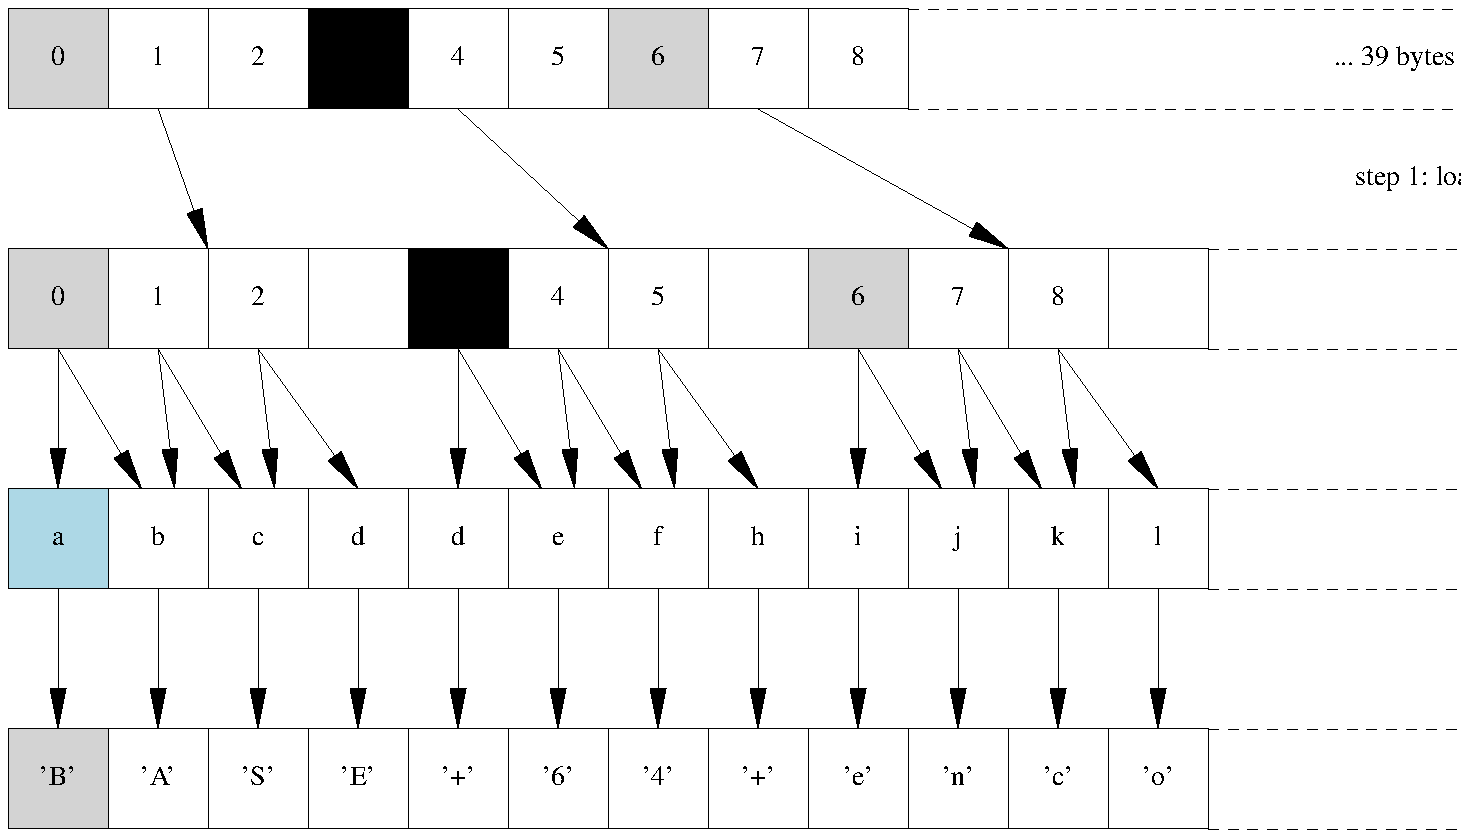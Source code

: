 .PS

arrowwid = 0.08
arrowht  = 0.2
linethick = 0.3
maxpswid = 20

hspace = 1.2

define input_item {[
    right
    A:[
        box "0" width 0.5 height 0.5 shaded "lightgray"
        box "1" same
        box "2" same
    ]

    B:[
        box "3" width 0.5 height 0.5 shaded "darkgray"
        box "4" same
        box "5" same
    ]

    C:[
        box "6" width 0.5 height 0.5 shaded "lightgray"
        box "7" same
        box "8" same
    ]

    Placeholder:box "... 39 bytes ..." width 5 height 0.5 dashed

    D:[
        box "45" width 0.5 height 0.5 shaded "darkgray"
        box "46" same
        box "47" same
    ]
]}


define intermediate_input {[
    right
    A:[
        A:box "0" width 0.5 height 0.5 shaded "lightgray"
        B:box "1" same
        C:box "2" same
          box width 0.5 height 0.5
    ]

    B:[
        A:box "3" width 0.5 height 0.5 shaded "darkgray"
        B:box "4" same
        C:box "5" same
          box width 0.5 height 0.5
    ]

    C:[
        A:box "6" width 0.5 height 0.5 shaded "lightgray"
        B:box "7" same
        C:box "8" same
          box width 0.5 height 0.5
    ]

    Placeholder:box "... 48 bytes ..." width 6 height 0.5 dashed

    D:[
        A:box "45" width 0.5 height 0.5 shaded "darkgray"
        B:box "46" same
        C:box "47" same
          box width 0.5 height 0.5
    ]
]}


define unpacked {[
    right
    A:box "a" width 0.5 height 0.5 shaded "lightblue"
    B:box "b" same
    C:box "c" same
    D:box "d" same

    E:box "d" same
    F:box "e" same
    G:box "f" same
    H:box "h" same

    I:box "i" same
    J:box "j" same
    K:box "k" same
    L:box "l" same

    Placeholder:box "" width 6 height 0.5 dashed

    M:box "m" width 0.5 height 0.5 shaded "lightblue"
    N:box "n" same
    O:box "o" same
    P:box "p" same
]}


define encoded {[
    right
    A:box "'B'" width 0.5 height 0.5 shaded "lightgreen"
    B:box "'A'" same
    C:box "'S'" same
    D:box "'E'" same

    E:box "'+'" same
    F:box "'6'" same
    G:box "'4'" same
    H:box "'+'" same

    I:box "'e'" same
    J:box "'n'" same
    K:box "'c'" same
    L:box "'o'" same

    Placeholder:box "" width 6 height 0.5 dashed

    M:box "'d'" width 0.5 height 0.5 shaded "lightgreen"
    N:box "'e'" same
    O:box "'d'" same
    P:box "'/'" same
]}

IN:input_item

down
move hspace
right
move -IN.width

OUT:intermediate_input

down
move hspace
right
move -OUT.width

UNP:unpacked

down
move hspace
right
move -OUT.width

BASE64:encoded

# connect input with intermediate

arrow from IN.A.b to OUT.A.t
arrow from IN.B.b to OUT.B.t
arrow from IN.C.b to OUT.C.t
arrow from IN.D.b to OUT.D.t


# connect intermediate with unpacked

arrow from OUT.A.A.b to UNP.A.t
arrow from OUT.A.A.b to 1/3 <UNP.B.nw,UNP.B.ne>
arrow from OUT.A.B.b to 2/3 <UNP.B.nw,UNP.B.ne>
arrow from OUT.A.B.b to 1/3 <UNP.C.nw,UNP.C.ne>
arrow from OUT.A.C.b to 2/3 <UNP.C.nw,UNP.C.ne>
arrow from OUT.A.C.b to UNP.D.t

arrow from OUT.B.A.b to UNP.E.t
arrow from OUT.B.A.b to 1/3 <UNP.F.nw,UNP.F.ne>
arrow from OUT.B.B.b to 2/3 <UNP.F.nw,UNP.F.ne>
arrow from OUT.B.B.b to 1/3 <UNP.G.nw,UNP.G.ne>
arrow from OUT.B.C.b to 2/3 <UNP.G.nw,UNP.G.ne>
arrow from OUT.B.C.b to UNP.H.t

arrow from OUT.C.A.b to UNP.I.t
arrow from OUT.C.A.b to 1/3 <UNP.J.nw,UNP.J.ne>
arrow from OUT.C.B.b to 2/3 <UNP.J.nw,UNP.J.ne>
arrow from OUT.C.B.b to 1/3 <UNP.K.nw,UNP.K.ne>
arrow from OUT.C.C.b to 2/3 <UNP.K.nw,UNP.K.ne>
arrow from OUT.C.C.b to UNP.L.t

arrow from OUT.D.A.b to UNP.M.t
arrow from OUT.D.A.b to 1/3 <UNP.N.nw,UNP.N.ne>
arrow from OUT.D.B.b to 2/3 <UNP.N.nw,UNP.N.ne>
arrow from OUT.D.B.b to 1/3 <UNP.O.nw,UNP.O.ne>
arrow from OUT.D.C.b to 2/3 <UNP.O.nw,UNP.O.ne>
arrow from OUT.D.C.b to UNP.P.t

# encode arrows

arrow from UNP.A.b to BASE64.A.t
arrow from UNP.B.b to BASE64.B.t
arrow from UNP.C.b to BASE64.C.t
arrow from UNP.D.b to BASE64.D.t
arrow from UNP.E.b to BASE64.E.t
arrow from UNP.F.b to BASE64.F.t
arrow from UNP.G.b to BASE64.G.t
arrow from UNP.H.b to BASE64.H.t
arrow from UNP.I.b to BASE64.I.t
arrow from UNP.J.b to BASE64.J.t
arrow from UNP.K.b to BASE64.K.t
arrow from UNP.L.b to BASE64.L.t
arrow from UNP.M.b to BASE64.M.t
arrow from UNP.N.b to BASE64.N.t
arrow from UNP.O.b to BASE64.O.t
arrow from UNP.P.b to BASE64.P.t

# additional comments

"step 1: load 3 bytes bundles into 32-bit words"  width 10 with .c at 1/2 <IN.Placeholder.c, OUT.Placeholder.c>
"step 2: unpack 6-bit data into individual bytes" width 10 with .c at 1/2 <OUT.Placeholder.c, UNP.Placeholder.c>
"step 3: translate to ASCII in parallel"          width 10 with .c at 1/2 <UNP.Placeholder.c, BASE64.Placeholder.c>

"48-byte input" ljust with .c at IN.e
"ZMM register" ljust with .c at OUT.e
"ZMM register" ljust with .c at UNP.e
"ZMM register" ljust with .c at BASE64.e

.PE
